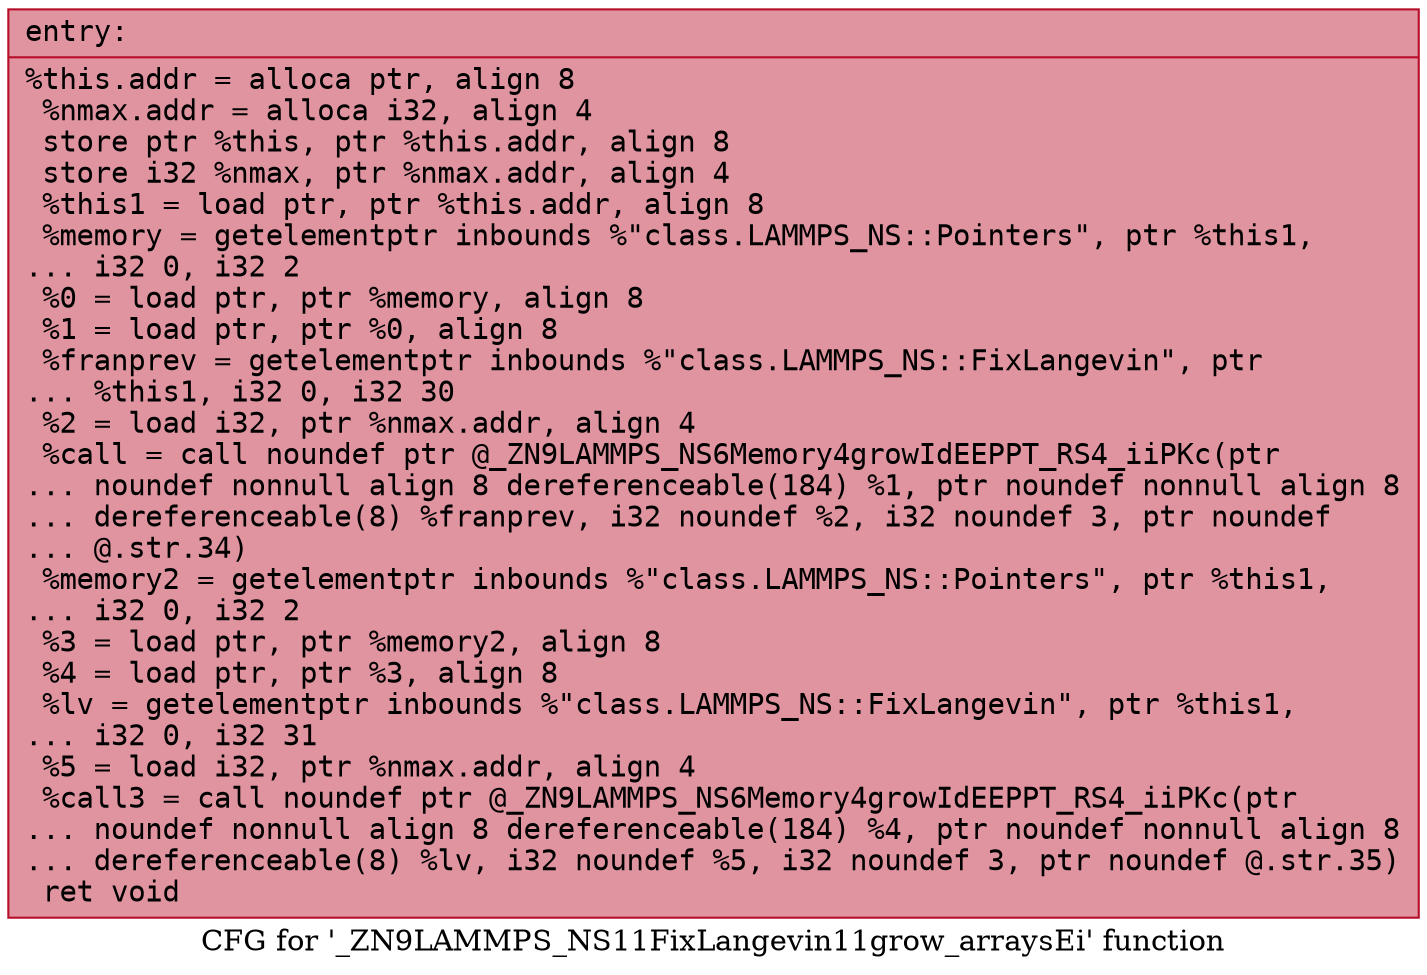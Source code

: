 digraph "CFG for '_ZN9LAMMPS_NS11FixLangevin11grow_arraysEi' function" {
	label="CFG for '_ZN9LAMMPS_NS11FixLangevin11grow_arraysEi' function";

	Node0x55e6b1be5c80 [shape=record,color="#b70d28ff", style=filled, fillcolor="#b70d2870" fontname="Courier",label="{entry:\l|  %this.addr = alloca ptr, align 8\l  %nmax.addr = alloca i32, align 4\l  store ptr %this, ptr %this.addr, align 8\l  store i32 %nmax, ptr %nmax.addr, align 4\l  %this1 = load ptr, ptr %this.addr, align 8\l  %memory = getelementptr inbounds %\"class.LAMMPS_NS::Pointers\", ptr %this1,\l... i32 0, i32 2\l  %0 = load ptr, ptr %memory, align 8\l  %1 = load ptr, ptr %0, align 8\l  %franprev = getelementptr inbounds %\"class.LAMMPS_NS::FixLangevin\", ptr\l... %this1, i32 0, i32 30\l  %2 = load i32, ptr %nmax.addr, align 4\l  %call = call noundef ptr @_ZN9LAMMPS_NS6Memory4growIdEEPPT_RS4_iiPKc(ptr\l... noundef nonnull align 8 dereferenceable(184) %1, ptr noundef nonnull align 8\l... dereferenceable(8) %franprev, i32 noundef %2, i32 noundef 3, ptr noundef\l... @.str.34)\l  %memory2 = getelementptr inbounds %\"class.LAMMPS_NS::Pointers\", ptr %this1,\l... i32 0, i32 2\l  %3 = load ptr, ptr %memory2, align 8\l  %4 = load ptr, ptr %3, align 8\l  %lv = getelementptr inbounds %\"class.LAMMPS_NS::FixLangevin\", ptr %this1,\l... i32 0, i32 31\l  %5 = load i32, ptr %nmax.addr, align 4\l  %call3 = call noundef ptr @_ZN9LAMMPS_NS6Memory4growIdEEPPT_RS4_iiPKc(ptr\l... noundef nonnull align 8 dereferenceable(184) %4, ptr noundef nonnull align 8\l... dereferenceable(8) %lv, i32 noundef %5, i32 noundef 3, ptr noundef @.str.35)\l  ret void\l}"];
}
